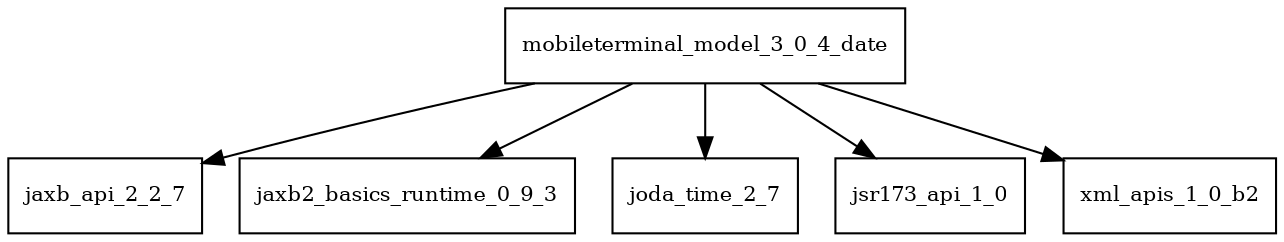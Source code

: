 digraph mobileterminal_model_3_0_4_date_dependencies {
  node [shape = box, fontsize=10.0];
  mobileterminal_model_3_0_4_date -> jaxb_api_2_2_7;
  mobileterminal_model_3_0_4_date -> jaxb2_basics_runtime_0_9_3;
  mobileterminal_model_3_0_4_date -> joda_time_2_7;
  mobileterminal_model_3_0_4_date -> jsr173_api_1_0;
  mobileterminal_model_3_0_4_date -> xml_apis_1_0_b2;
}
